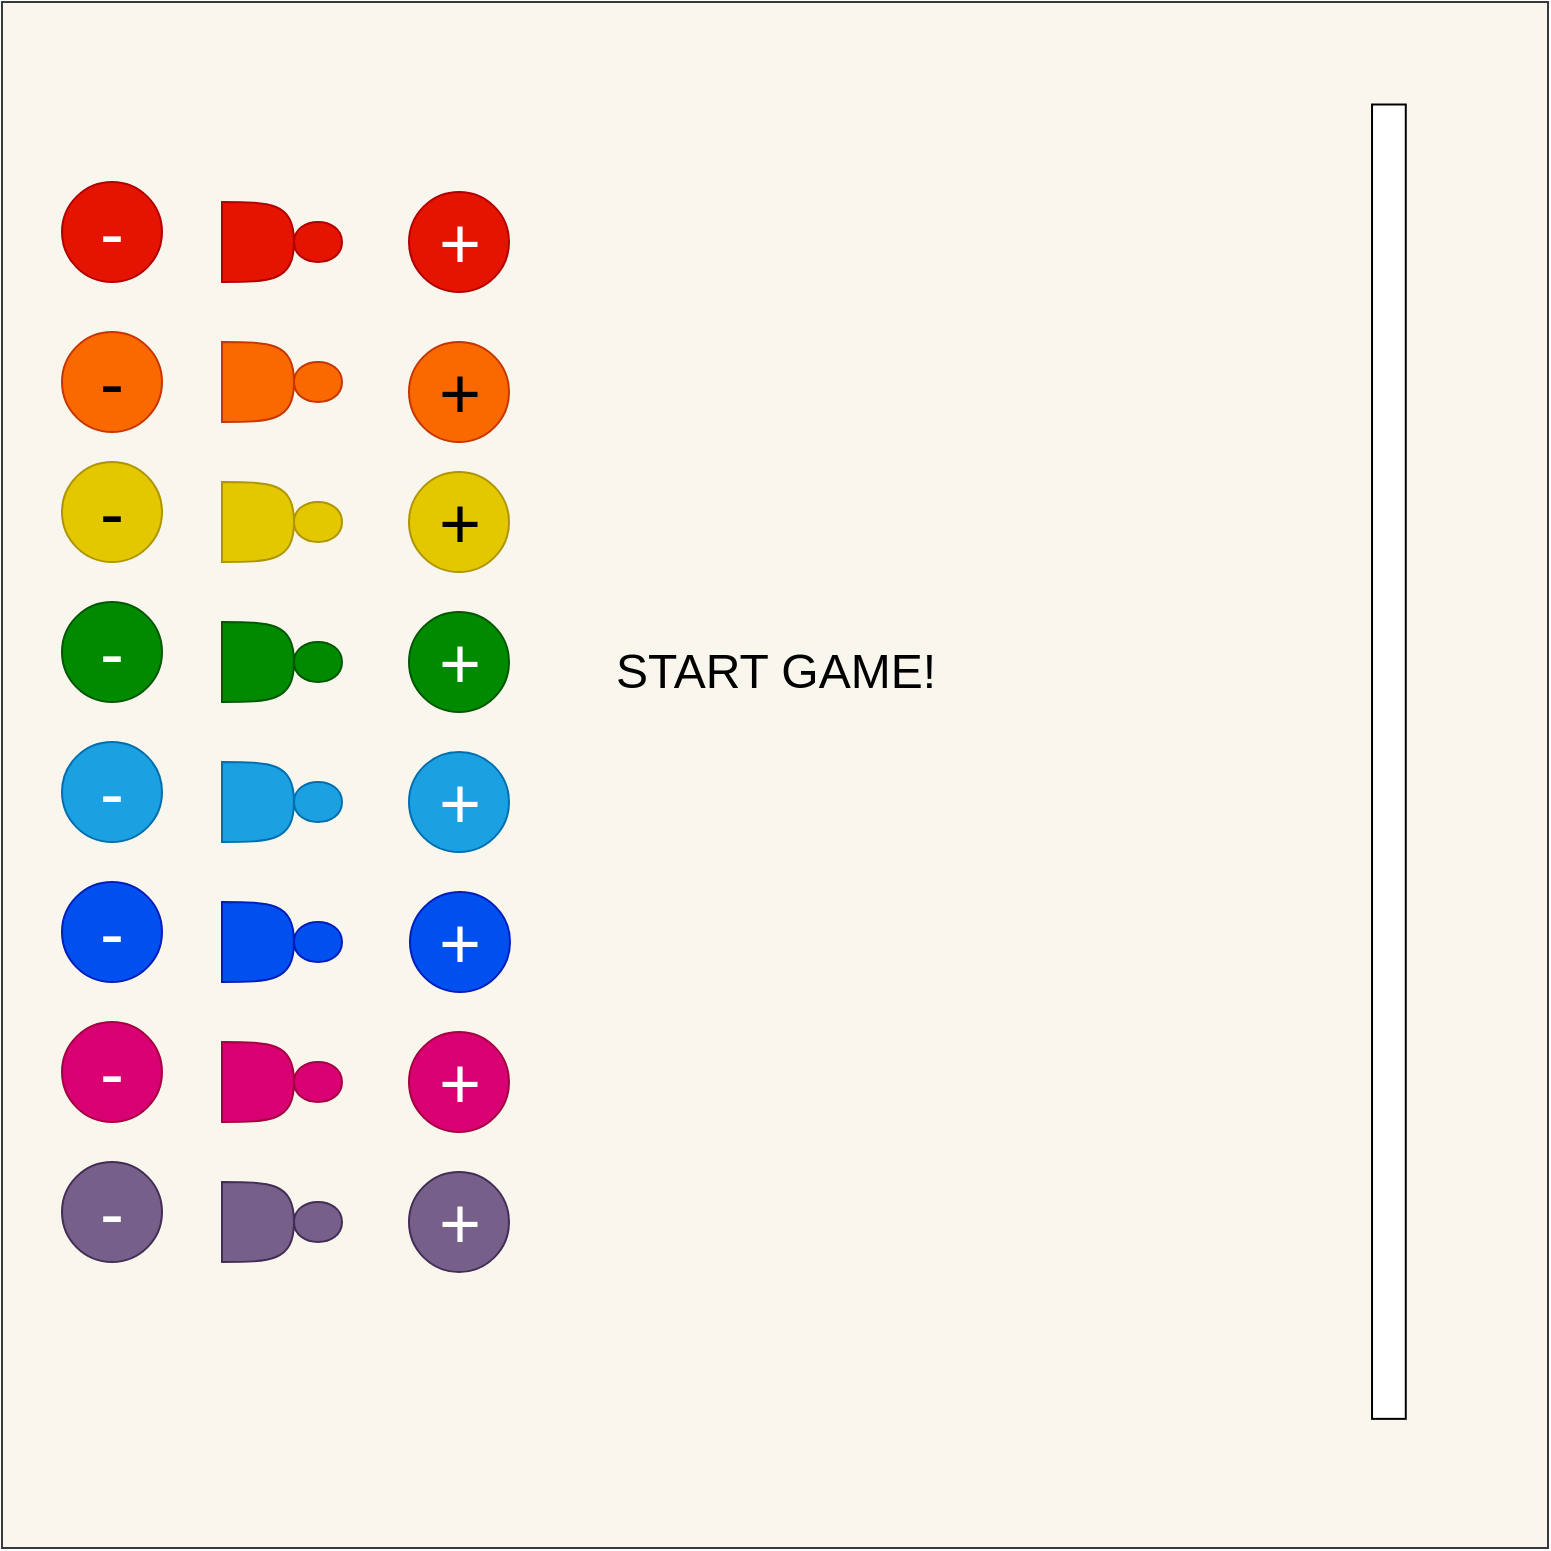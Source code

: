 <mxfile>
    <diagram id="tIa7bsNkOft6LbHxzhra" name="Page-1">
        <mxGraphModel dx="1223" dy="717" grid="1" gridSize="10" guides="1" tooltips="1" connect="1" arrows="1" fold="1" page="1" pageScale="1" pageWidth="827" pageHeight="1169" math="0" shadow="0">
            <root>
                <mxCell id="0"/>
                <mxCell id="1" parent="0"/>
                <mxCell id="2" value="" style="whiteSpace=wrap;html=1;aspect=fixed;fillColor=#f9f7ed;strokeColor=#36393d;" vertex="1" parent="1">
                    <mxGeometry x="160" y="50" width="773" height="773" as="geometry"/>
                </mxCell>
                <mxCell id="7" value="" style="shape=actor;whiteSpace=wrap;html=1;direction=south;rotation=0;fillColor=#e51400;fontColor=#ffffff;strokeColor=#B20000;" vertex="1" parent="1">
                    <mxGeometry x="270" y="150" width="60" height="40" as="geometry"/>
                </mxCell>
                <mxCell id="8" value="" style="shape=actor;whiteSpace=wrap;html=1;direction=south;rotation=0;fillColor=#fa6800;fontColor=#000000;strokeColor=#C73500;" vertex="1" parent="1">
                    <mxGeometry x="270" y="220" width="60" height="40" as="geometry"/>
                </mxCell>
                <mxCell id="9" value="" style="shape=actor;whiteSpace=wrap;html=1;direction=south;rotation=0;fillColor=#e3c800;fontColor=#000000;strokeColor=#B09500;" vertex="1" parent="1">
                    <mxGeometry x="270" y="290" width="60" height="40" as="geometry"/>
                </mxCell>
                <mxCell id="10" value="" style="shape=actor;whiteSpace=wrap;html=1;direction=south;rotation=0;fillColor=#008a00;fontColor=#ffffff;strokeColor=#005700;" vertex="1" parent="1">
                    <mxGeometry x="270" y="360" width="60" height="40" as="geometry"/>
                </mxCell>
                <mxCell id="11" value="" style="shape=actor;whiteSpace=wrap;html=1;direction=south;rotation=0;fillColor=#1ba1e2;strokeColor=#006EAF;fontColor=#ffffff;" vertex="1" parent="1">
                    <mxGeometry x="270" y="430" width="60" height="40" as="geometry"/>
                </mxCell>
                <mxCell id="12" value="" style="shape=actor;whiteSpace=wrap;html=1;direction=south;rotation=0;fillColor=#0050ef;fontColor=#ffffff;strokeColor=#001DBC;" vertex="1" parent="1">
                    <mxGeometry x="270" y="500" width="60" height="40" as="geometry"/>
                </mxCell>
                <mxCell id="13" value="" style="shape=actor;whiteSpace=wrap;html=1;direction=south;rotation=0;fillColor=#d80073;strokeColor=#A50040;fontColor=#ffffff;" vertex="1" parent="1">
                    <mxGeometry x="270" y="570" width="60" height="40" as="geometry"/>
                </mxCell>
                <mxCell id="14" value="" style="shape=actor;whiteSpace=wrap;html=1;direction=south;rotation=0;fillColor=#76608a;fontColor=#ffffff;strokeColor=#432D57;" vertex="1" parent="1">
                    <mxGeometry x="270" y="640" width="60" height="40" as="geometry"/>
                </mxCell>
                <mxCell id="16" value="&lt;font style=&quot;font-size: 36px&quot;&gt;-&lt;/font&gt;" style="ellipse;whiteSpace=wrap;html=1;aspect=fixed;fillColor=#e51400;fontColor=#ffffff;strokeColor=#B20000;" vertex="1" parent="1">
                    <mxGeometry x="190" y="140" width="50" height="50" as="geometry"/>
                </mxCell>
                <mxCell id="38" value="&lt;font style=&quot;font-size: 36px&quot;&gt;+&lt;/font&gt;" style="ellipse;whiteSpace=wrap;html=1;aspect=fixed;fillColor=#0050ef;fontColor=#ffffff;strokeColor=#001DBC;" vertex="1" parent="1">
                    <mxGeometry x="364" y="495" width="50" height="50" as="geometry"/>
                </mxCell>
                <mxCell id="39" value="&lt;font style=&quot;font-size: 36px&quot;&gt;+&lt;/font&gt;" style="ellipse;whiteSpace=wrap;html=1;aspect=fixed;fillColor=#1ba1e2;fontColor=#ffffff;strokeColor=#006EAF;" vertex="1" parent="1">
                    <mxGeometry x="363.5" y="425" width="50" height="50" as="geometry"/>
                </mxCell>
                <mxCell id="40" value="&lt;font style=&quot;font-size: 36px&quot;&gt;+&lt;/font&gt;" style="ellipse;whiteSpace=wrap;html=1;aspect=fixed;fillColor=#008a00;fontColor=#ffffff;strokeColor=#005700;" vertex="1" parent="1">
                    <mxGeometry x="363.5" y="355" width="50" height="50" as="geometry"/>
                </mxCell>
                <mxCell id="41" value="&lt;font style=&quot;font-size: 36px&quot;&gt;+&lt;/font&gt;" style="ellipse;whiteSpace=wrap;html=1;aspect=fixed;fillColor=#e3c800;fontColor=#000000;strokeColor=#B09500;" vertex="1" parent="1">
                    <mxGeometry x="363.5" y="285" width="50" height="50" as="geometry"/>
                </mxCell>
                <mxCell id="42" value="&lt;font style=&quot;font-size: 36px&quot;&gt;+&lt;/font&gt;" style="ellipse;whiteSpace=wrap;html=1;aspect=fixed;fillColor=#fa6800;fontColor=#000000;strokeColor=#C73500;" vertex="1" parent="1">
                    <mxGeometry x="363.5" y="220" width="50" height="50" as="geometry"/>
                </mxCell>
                <mxCell id="43" value="&lt;font style=&quot;font-size: 36px&quot;&gt;+&lt;/font&gt;" style="ellipse;whiteSpace=wrap;html=1;aspect=fixed;fillColor=#e51400;fontColor=#ffffff;strokeColor=#B20000;" vertex="1" parent="1">
                    <mxGeometry x="363.5" y="145" width="50" height="50" as="geometry"/>
                </mxCell>
                <mxCell id="44" value="&lt;font style=&quot;font-size: 36px&quot;&gt;+&lt;/font&gt;" style="ellipse;whiteSpace=wrap;html=1;aspect=fixed;fillColor=#d80073;strokeColor=#A50040;fontColor=#ffffff;" vertex="1" parent="1">
                    <mxGeometry x="363.5" y="565" width="50" height="50" as="geometry"/>
                </mxCell>
                <mxCell id="45" value="&lt;font style=&quot;font-size: 36px&quot;&gt;+&lt;/font&gt;" style="ellipse;whiteSpace=wrap;html=1;aspect=fixed;fillColor=#76608a;fontColor=#ffffff;strokeColor=#432D57;" vertex="1" parent="1">
                    <mxGeometry x="363.5" y="635" width="50" height="50" as="geometry"/>
                </mxCell>
                <mxCell id="47" value="&lt;font style=&quot;font-size: 36px&quot;&gt;-&lt;/font&gt;" style="ellipse;whiteSpace=wrap;html=1;aspect=fixed;fillColor=#fa6800;fontColor=#000000;strokeColor=#C73500;" vertex="1" parent="1">
                    <mxGeometry x="190" y="215" width="50" height="50" as="geometry"/>
                </mxCell>
                <mxCell id="48" value="&lt;font style=&quot;font-size: 36px&quot;&gt;-&lt;/font&gt;" style="ellipse;whiteSpace=wrap;html=1;aspect=fixed;fillColor=#e3c800;fontColor=#000000;strokeColor=#B09500;" vertex="1" parent="1">
                    <mxGeometry x="190" y="280" width="50" height="50" as="geometry"/>
                </mxCell>
                <mxCell id="50" value="&lt;font style=&quot;font-size: 36px&quot;&gt;-&lt;/font&gt;" style="ellipse;whiteSpace=wrap;html=1;aspect=fixed;fillColor=#008a00;strokeColor=#005700;fontColor=#ffffff;" vertex="1" parent="1">
                    <mxGeometry x="190" y="350" width="50" height="50" as="geometry"/>
                </mxCell>
                <mxCell id="51" value="&lt;font style=&quot;font-size: 36px&quot;&gt;-&lt;/font&gt;" style="ellipse;whiteSpace=wrap;html=1;aspect=fixed;fillColor=#1ba1e2;fontColor=#ffffff;strokeColor=#006EAF;" vertex="1" parent="1">
                    <mxGeometry x="190" y="420" width="50" height="50" as="geometry"/>
                </mxCell>
                <mxCell id="52" value="&lt;font style=&quot;font-size: 36px&quot;&gt;-&lt;/font&gt;" style="ellipse;whiteSpace=wrap;html=1;aspect=fixed;fillColor=#0050ef;fontColor=#ffffff;strokeColor=#001DBC;" vertex="1" parent="1">
                    <mxGeometry x="190" y="490" width="50" height="50" as="geometry"/>
                </mxCell>
                <mxCell id="53" value="&lt;font style=&quot;font-size: 36px&quot;&gt;-&lt;/font&gt;" style="ellipse;whiteSpace=wrap;html=1;aspect=fixed;fillColor=#d80073;strokeColor=#A50040;fontColor=#ffffff;" vertex="1" parent="1">
                    <mxGeometry x="190" y="560" width="50" height="50" as="geometry"/>
                </mxCell>
                <mxCell id="54" value="&lt;font style=&quot;font-size: 36px&quot;&gt;-&lt;/font&gt;" style="ellipse;whiteSpace=wrap;html=1;aspect=fixed;fillColor=#76608a;fontColor=#ffffff;strokeColor=#432D57;" vertex="1" parent="1">
                    <mxGeometry x="190" y="630" width="50" height="50" as="geometry"/>
                </mxCell>
                <mxCell id="57" value="" style="rounded=0;whiteSpace=wrap;html=1;fontSize=36;rotation=90;" vertex="1" parent="1">
                    <mxGeometry x="524.86" y="421.41" width="657.18" height="16.87" as="geometry"/>
                </mxCell>
                <mxCell id="okl--FDA_bLRRleRQIFV-60" value="&lt;font color=&quot;#000000&quot; style=&quot;font-size: 24px&quot;&gt;START GAME!&lt;/font&gt;" style="rounded=0;whiteSpace=wrap;html=1;fontSize=36;fillColor=none;gradientColor=none;strokeColor=none;" vertex="1" parent="1">
                    <mxGeometry x="421.5" y="340" width="250" height="80" as="geometry"/>
                </mxCell>
            </root>
        </mxGraphModel>
    </diagram>
    <diagram id="d_YGEKlz3yo2nBWf5H7-" name="Page-2">
        <mxGraphModel dx="1223" dy="717" grid="1" gridSize="10" guides="1" tooltips="1" connect="1" arrows="1" fold="1" page="1" pageScale="1" pageWidth="827" pageHeight="1169" math="0" shadow="0">
            <root>
                <mxCell id="wg9nmW0zsWBGCTrjj4RB-0"/>
                <mxCell id="wg9nmW0zsWBGCTrjj4RB-1" parent="wg9nmW0zsWBGCTrjj4RB-0"/>
                <mxCell id="FeJMAHOZb920jXoy2tTP-0" value="" style="whiteSpace=wrap;html=1;aspect=fixed;fillColor=#f9f7ed;strokeColor=#36393d;" vertex="1" parent="wg9nmW0zsWBGCTrjj4RB-1">
                    <mxGeometry x="160" y="50" width="773" height="773" as="geometry"/>
                </mxCell>
                <mxCell id="FeJMAHOZb920jXoy2tTP-1" value="" style="shape=actor;whiteSpace=wrap;html=1;direction=south;rotation=0;fillColor=#e51400;fontColor=#ffffff;strokeColor=#B20000;" vertex="1" parent="wg9nmW0zsWBGCTrjj4RB-1">
                    <mxGeometry x="270" y="150" width="60" height="40" as="geometry"/>
                </mxCell>
                <mxCell id="FeJMAHOZb920jXoy2tTP-2" value="" style="shape=actor;whiteSpace=wrap;html=1;direction=south;rotation=0;fillColor=#fa6800;fontColor=#000000;strokeColor=#C73500;" vertex="1" parent="wg9nmW0zsWBGCTrjj4RB-1">
                    <mxGeometry x="270" y="220" width="60" height="40" as="geometry"/>
                </mxCell>
                <mxCell id="FeJMAHOZb920jXoy2tTP-3" value="" style="shape=actor;whiteSpace=wrap;html=1;direction=south;rotation=0;fillColor=#e3c800;fontColor=#000000;strokeColor=#B09500;" vertex="1" parent="wg9nmW0zsWBGCTrjj4RB-1">
                    <mxGeometry x="270" y="290" width="60" height="40" as="geometry"/>
                </mxCell>
                <mxCell id="FeJMAHOZb920jXoy2tTP-4" value="" style="shape=actor;whiteSpace=wrap;html=1;direction=south;rotation=0;fillColor=#008a00;fontColor=#ffffff;strokeColor=#005700;" vertex="1" parent="wg9nmW0zsWBGCTrjj4RB-1">
                    <mxGeometry x="270" y="360" width="60" height="40" as="geometry"/>
                </mxCell>
                <mxCell id="FeJMAHOZb920jXoy2tTP-5" value="" style="shape=actor;whiteSpace=wrap;html=1;direction=south;rotation=0;fillColor=#1ba1e2;strokeColor=#006EAF;fontColor=#ffffff;" vertex="1" parent="wg9nmW0zsWBGCTrjj4RB-1">
                    <mxGeometry x="270" y="430" width="60" height="40" as="geometry"/>
                </mxCell>
                <mxCell id="FeJMAHOZb920jXoy2tTP-6" value="" style="shape=actor;whiteSpace=wrap;html=1;direction=south;rotation=0;fillColor=#0050ef;fontColor=#ffffff;strokeColor=#001DBC;" vertex="1" parent="wg9nmW0zsWBGCTrjj4RB-1">
                    <mxGeometry x="270" y="500" width="60" height="40" as="geometry"/>
                </mxCell>
                <mxCell id="FeJMAHOZb920jXoy2tTP-7" value="" style="shape=actor;whiteSpace=wrap;html=1;direction=south;rotation=0;fillColor=#d80073;strokeColor=#A50040;fontColor=#ffffff;" vertex="1" parent="wg9nmW0zsWBGCTrjj4RB-1">
                    <mxGeometry x="270" y="570" width="60" height="40" as="geometry"/>
                </mxCell>
                <mxCell id="FeJMAHOZb920jXoy2tTP-8" value="" style="shape=actor;whiteSpace=wrap;html=1;direction=south;rotation=0;fillColor=#76608a;fontColor=#ffffff;strokeColor=#432D57;" vertex="1" parent="wg9nmW0zsWBGCTrjj4RB-1">
                    <mxGeometry x="270" y="640" width="60" height="40" as="geometry"/>
                </mxCell>
                <mxCell id="FeJMAHOZb920jXoy2tTP-27" value="" style="rounded=0;whiteSpace=wrap;html=1;fontSize=36;rotation=90;" vertex="1" parent="wg9nmW0zsWBGCTrjj4RB-1">
                    <mxGeometry x="524.86" y="421.41" width="657.18" height="16.87" as="geometry"/>
                </mxCell>
            </root>
        </mxGraphModel>
    </diagram>
</mxfile>